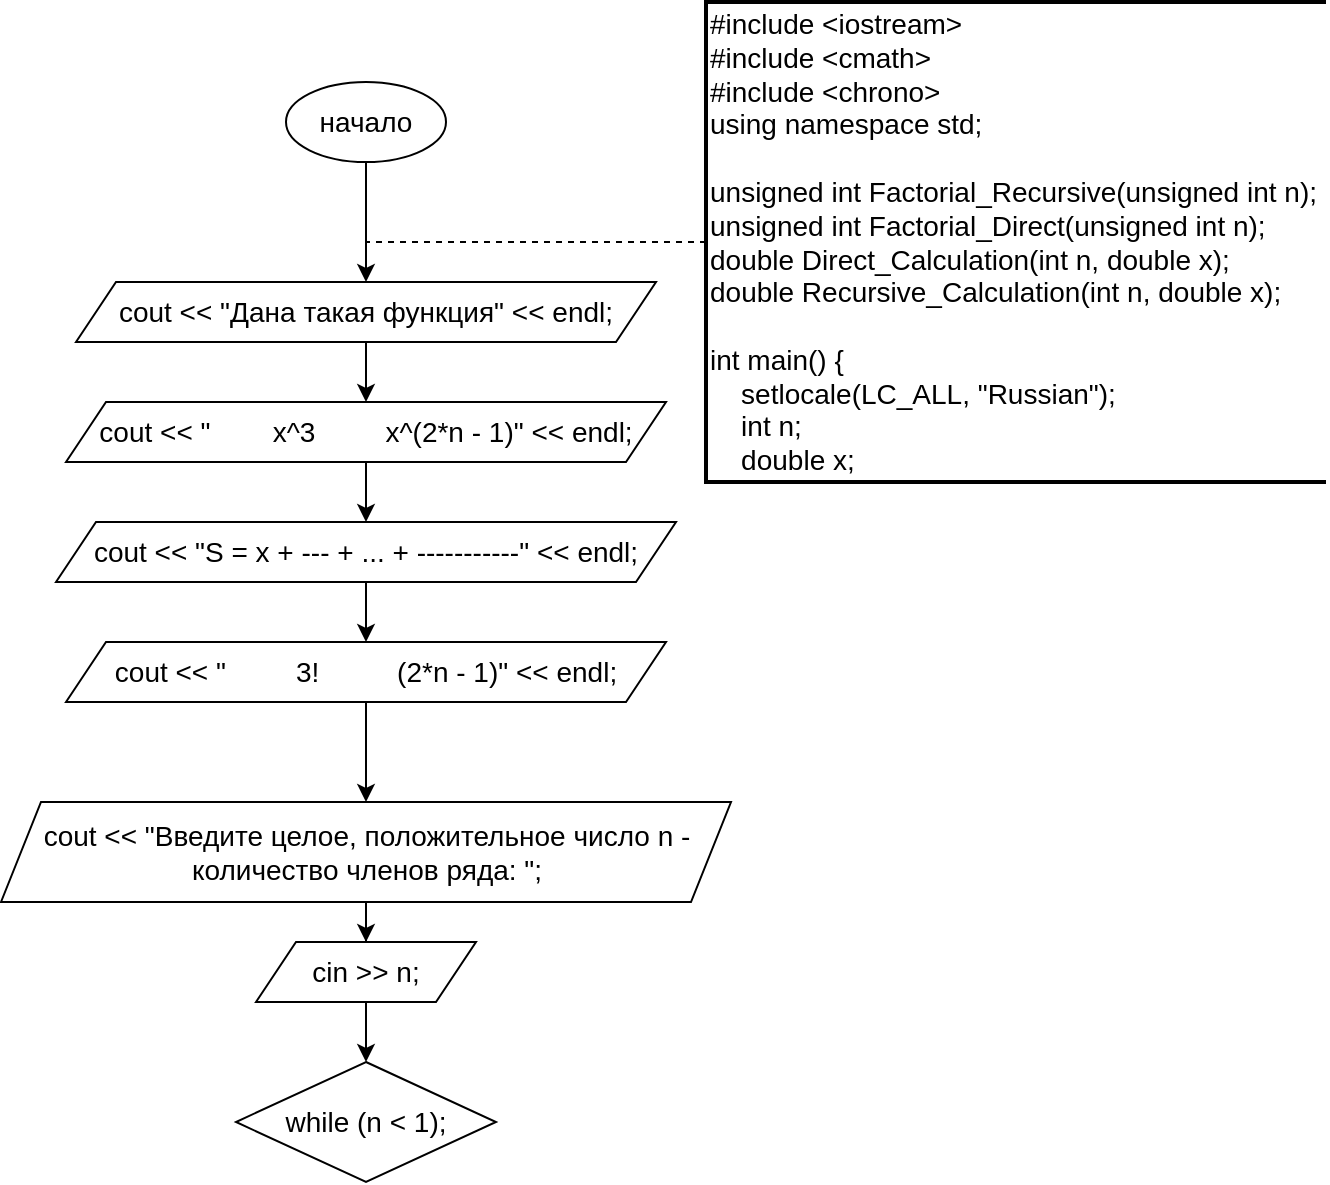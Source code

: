 <mxfile version="23.0.2" type="github">
  <diagram name="Страница — 1" id="iy4FejI6_0Sh6tDtgVHV">
    <mxGraphModel dx="1155" dy="653" grid="1" gridSize="10" guides="1" tooltips="1" connect="1" arrows="1" fold="1" page="1" pageScale="1" pageWidth="827" pageHeight="1169" math="0" shadow="0">
      <root>
        <mxCell id="0" />
        <mxCell id="1" parent="0" />
        <mxCell id="2a4HdgNqKfl-SDhQHy7p-7" style="edgeStyle=orthogonalEdgeStyle;rounded=0;orthogonalLoop=1;jettySize=auto;html=1;entryX=0.5;entryY=0;entryDx=0;entryDy=0;" edge="1" parent="1" source="2a4HdgNqKfl-SDhQHy7p-1" target="2a4HdgNqKfl-SDhQHy7p-3">
          <mxGeometry relative="1" as="geometry" />
        </mxCell>
        <mxCell id="2a4HdgNqKfl-SDhQHy7p-1" value="начало" style="ellipse;whiteSpace=wrap;html=1;fontSize=14;" vertex="1" parent="1">
          <mxGeometry x="300" y="50" width="80" height="40" as="geometry" />
        </mxCell>
        <mxCell id="2a4HdgNqKfl-SDhQHy7p-2" value="&lt;div style=&quot;font-size: 14px;&quot;&gt;#include &amp;lt;iostream&amp;gt;&lt;/div&gt;&lt;div style=&quot;font-size: 14px;&quot;&gt;#include &amp;lt;cmath&amp;gt;&lt;/div&gt;&lt;div style=&quot;font-size: 14px;&quot;&gt;#include &amp;lt;chrono&amp;gt;&lt;/div&gt;&lt;div style=&quot;font-size: 14px;&quot;&gt;using namespace std;&lt;/div&gt;&lt;div style=&quot;font-size: 14px;&quot;&gt;&lt;br style=&quot;font-size: 14px;&quot;&gt;&lt;/div&gt;&lt;div style=&quot;font-size: 14px;&quot;&gt;unsigned int Factorial_Recursive(unsigned int n);&lt;/div&gt;&lt;div style=&quot;font-size: 14px;&quot;&gt;unsigned int Factorial_Direct(unsigned int n);&lt;/div&gt;&lt;div style=&quot;font-size: 14px;&quot;&gt;double Direct_Calculation(int n, double x);&lt;/div&gt;&lt;div style=&quot;font-size: 14px;&quot;&gt;double Recursive_Calculation(int n, double x);&lt;/div&gt;&lt;div style=&quot;font-size: 14px;&quot;&gt;&lt;br style=&quot;font-size: 14px;&quot;&gt;&lt;/div&gt;&lt;div style=&quot;font-size: 14px;&quot;&gt;int main() {&lt;/div&gt;&lt;div style=&quot;font-size: 14px;&quot;&gt;&amp;nbsp; &amp;nbsp; setlocale(LC_ALL, &quot;Russian&quot;);&lt;/div&gt;&lt;div style=&quot;font-size: 14px;&quot;&gt;&amp;nbsp; &amp;nbsp; int n;&lt;/div&gt;&lt;div style=&quot;font-size: 14px;&quot;&gt;&amp;nbsp; &amp;nbsp; double x;&lt;/div&gt;" style="strokeWidth=2;html=1;shape=mxgraph.flowchart.annotation_1;align=left;pointerEvents=1;fontSize=14;" vertex="1" parent="1">
          <mxGeometry x="510" y="10" width="310" height="240" as="geometry" />
        </mxCell>
        <mxCell id="2a4HdgNqKfl-SDhQHy7p-9" style="edgeStyle=orthogonalEdgeStyle;rounded=0;orthogonalLoop=1;jettySize=auto;html=1;entryX=0.5;entryY=0;entryDx=0;entryDy=0;" edge="1" parent="1" source="2a4HdgNqKfl-SDhQHy7p-3" target="2a4HdgNqKfl-SDhQHy7p-4">
          <mxGeometry relative="1" as="geometry" />
        </mxCell>
        <mxCell id="2a4HdgNqKfl-SDhQHy7p-3" value="cout &amp;lt;&amp;lt; &quot;Дана такая функция&quot; &amp;lt;&amp;lt; endl;" style="shape=parallelogram;perimeter=parallelogramPerimeter;whiteSpace=wrap;html=1;fixedSize=1;fontSize=14;" vertex="1" parent="1">
          <mxGeometry x="195" y="150" width="290" height="30" as="geometry" />
        </mxCell>
        <mxCell id="2a4HdgNqKfl-SDhQHy7p-10" style="edgeStyle=orthogonalEdgeStyle;rounded=0;orthogonalLoop=1;jettySize=auto;html=1;entryX=0.5;entryY=0;entryDx=0;entryDy=0;" edge="1" parent="1" source="2a4HdgNqKfl-SDhQHy7p-4" target="2a4HdgNqKfl-SDhQHy7p-5">
          <mxGeometry relative="1" as="geometry" />
        </mxCell>
        <mxCell id="2a4HdgNqKfl-SDhQHy7p-4" value="cout &amp;lt;&amp;lt; &quot;&amp;nbsp; &amp;nbsp; &amp;nbsp; &amp;nbsp; x^3&amp;nbsp; &amp;nbsp; &amp;nbsp; &amp;nbsp; &amp;nbsp;x^(2*n - 1)&quot; &amp;lt;&amp;lt; endl;" style="shape=parallelogram;perimeter=parallelogramPerimeter;whiteSpace=wrap;html=1;fixedSize=1;fontSize=14;" vertex="1" parent="1">
          <mxGeometry x="190" y="210" width="300" height="30" as="geometry" />
        </mxCell>
        <mxCell id="2a4HdgNqKfl-SDhQHy7p-11" style="edgeStyle=orthogonalEdgeStyle;rounded=0;orthogonalLoop=1;jettySize=auto;html=1;entryX=0.5;entryY=0;entryDx=0;entryDy=0;" edge="1" parent="1" source="2a4HdgNqKfl-SDhQHy7p-5" target="2a4HdgNqKfl-SDhQHy7p-6">
          <mxGeometry relative="1" as="geometry" />
        </mxCell>
        <mxCell id="2a4HdgNqKfl-SDhQHy7p-5" value="cout &amp;lt;&amp;lt; &quot;S = x + --- + ... + -----------&quot; &amp;lt;&amp;lt; endl;" style="shape=parallelogram;perimeter=parallelogramPerimeter;whiteSpace=wrap;html=1;fixedSize=1;fontSize=14;" vertex="1" parent="1">
          <mxGeometry x="185" y="270" width="310" height="30" as="geometry" />
        </mxCell>
        <mxCell id="2a4HdgNqKfl-SDhQHy7p-15" style="edgeStyle=orthogonalEdgeStyle;rounded=0;orthogonalLoop=1;jettySize=auto;html=1;entryX=0.5;entryY=0;entryDx=0;entryDy=0;" edge="1" parent="1" source="2a4HdgNqKfl-SDhQHy7p-6" target="2a4HdgNqKfl-SDhQHy7p-13">
          <mxGeometry relative="1" as="geometry" />
        </mxCell>
        <mxCell id="2a4HdgNqKfl-SDhQHy7p-6" value="cout &amp;lt;&amp;lt; &quot;&amp;nbsp; &amp;nbsp; &amp;nbsp; &amp;nbsp; &amp;nbsp;3!&amp;nbsp; &amp;nbsp; &amp;nbsp; &amp;nbsp; &amp;nbsp; (2*n - 1)&quot; &amp;lt;&amp;lt; endl;" style="shape=parallelogram;perimeter=parallelogramPerimeter;whiteSpace=wrap;html=1;fixedSize=1;fontSize=14;" vertex="1" parent="1">
          <mxGeometry x="190" y="330" width="300" height="30" as="geometry" />
        </mxCell>
        <mxCell id="2a4HdgNqKfl-SDhQHy7p-8" value="" style="endArrow=none;dashed=1;html=1;rounded=0;exitX=0;exitY=0.5;exitDx=0;exitDy=0;exitPerimeter=0;" edge="1" parent="1" source="2a4HdgNqKfl-SDhQHy7p-2">
          <mxGeometry width="50" height="50" relative="1" as="geometry">
            <mxPoint x="520" y="190" as="sourcePoint" />
            <mxPoint x="340" y="130" as="targetPoint" />
          </mxGeometry>
        </mxCell>
        <mxCell id="2a4HdgNqKfl-SDhQHy7p-12" style="edgeStyle=orthogonalEdgeStyle;rounded=0;orthogonalLoop=1;jettySize=auto;html=1;entryX=0.5;entryY=0;entryDx=0;entryDy=0;" edge="1" parent="1" source="2a4HdgNqKfl-SDhQHy7p-13" target="2a4HdgNqKfl-SDhQHy7p-14">
          <mxGeometry relative="1" as="geometry" />
        </mxCell>
        <mxCell id="2a4HdgNqKfl-SDhQHy7p-13" value="cout &amp;lt;&amp;lt; &quot;Введите целое, положительное число n - количество членов ряда: &quot;;" style="shape=parallelogram;perimeter=parallelogramPerimeter;whiteSpace=wrap;html=1;fixedSize=1;fontSize=14;" vertex="1" parent="1">
          <mxGeometry x="157.5" y="410" width="365" height="50" as="geometry" />
        </mxCell>
        <mxCell id="2a4HdgNqKfl-SDhQHy7p-17" style="edgeStyle=orthogonalEdgeStyle;rounded=0;orthogonalLoop=1;jettySize=auto;html=1;entryX=0.5;entryY=0;entryDx=0;entryDy=0;" edge="1" parent="1" source="2a4HdgNqKfl-SDhQHy7p-14" target="2a4HdgNqKfl-SDhQHy7p-16">
          <mxGeometry relative="1" as="geometry" />
        </mxCell>
        <mxCell id="2a4HdgNqKfl-SDhQHy7p-14" value="cin &amp;gt;&amp;gt; n;" style="shape=parallelogram;perimeter=parallelogramPerimeter;whiteSpace=wrap;html=1;fixedSize=1;fontSize=14;" vertex="1" parent="1">
          <mxGeometry x="285" y="480" width="110" height="30" as="geometry" />
        </mxCell>
        <mxCell id="2a4HdgNqKfl-SDhQHy7p-16" value="&lt;font style=&quot;font-size: 14px;&quot;&gt;while (n &amp;lt; 1);&lt;/font&gt;" style="rhombus;whiteSpace=wrap;html=1;" vertex="1" parent="1">
          <mxGeometry x="275" y="540" width="130" height="60" as="geometry" />
        </mxCell>
      </root>
    </mxGraphModel>
  </diagram>
</mxfile>
